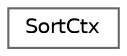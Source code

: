 digraph "Gráfico de Hierarquia de Classes"
{
 // LATEX_PDF_SIZE
  bgcolor="transparent";
  edge [fontname=Helvetica,fontsize=10,labelfontname=Helvetica,labelfontsize=10];
  node [fontname=Helvetica,fontsize=10,shape=box,height=0.2,width=0.4];
  rankdir="LR";
  Node0 [id="Node000000",label="SortCtx",height=0.2,width=0.4,color="grey40", fillcolor="white", style="filled",URL="$structSortCtx.html",tooltip=" "];
}
